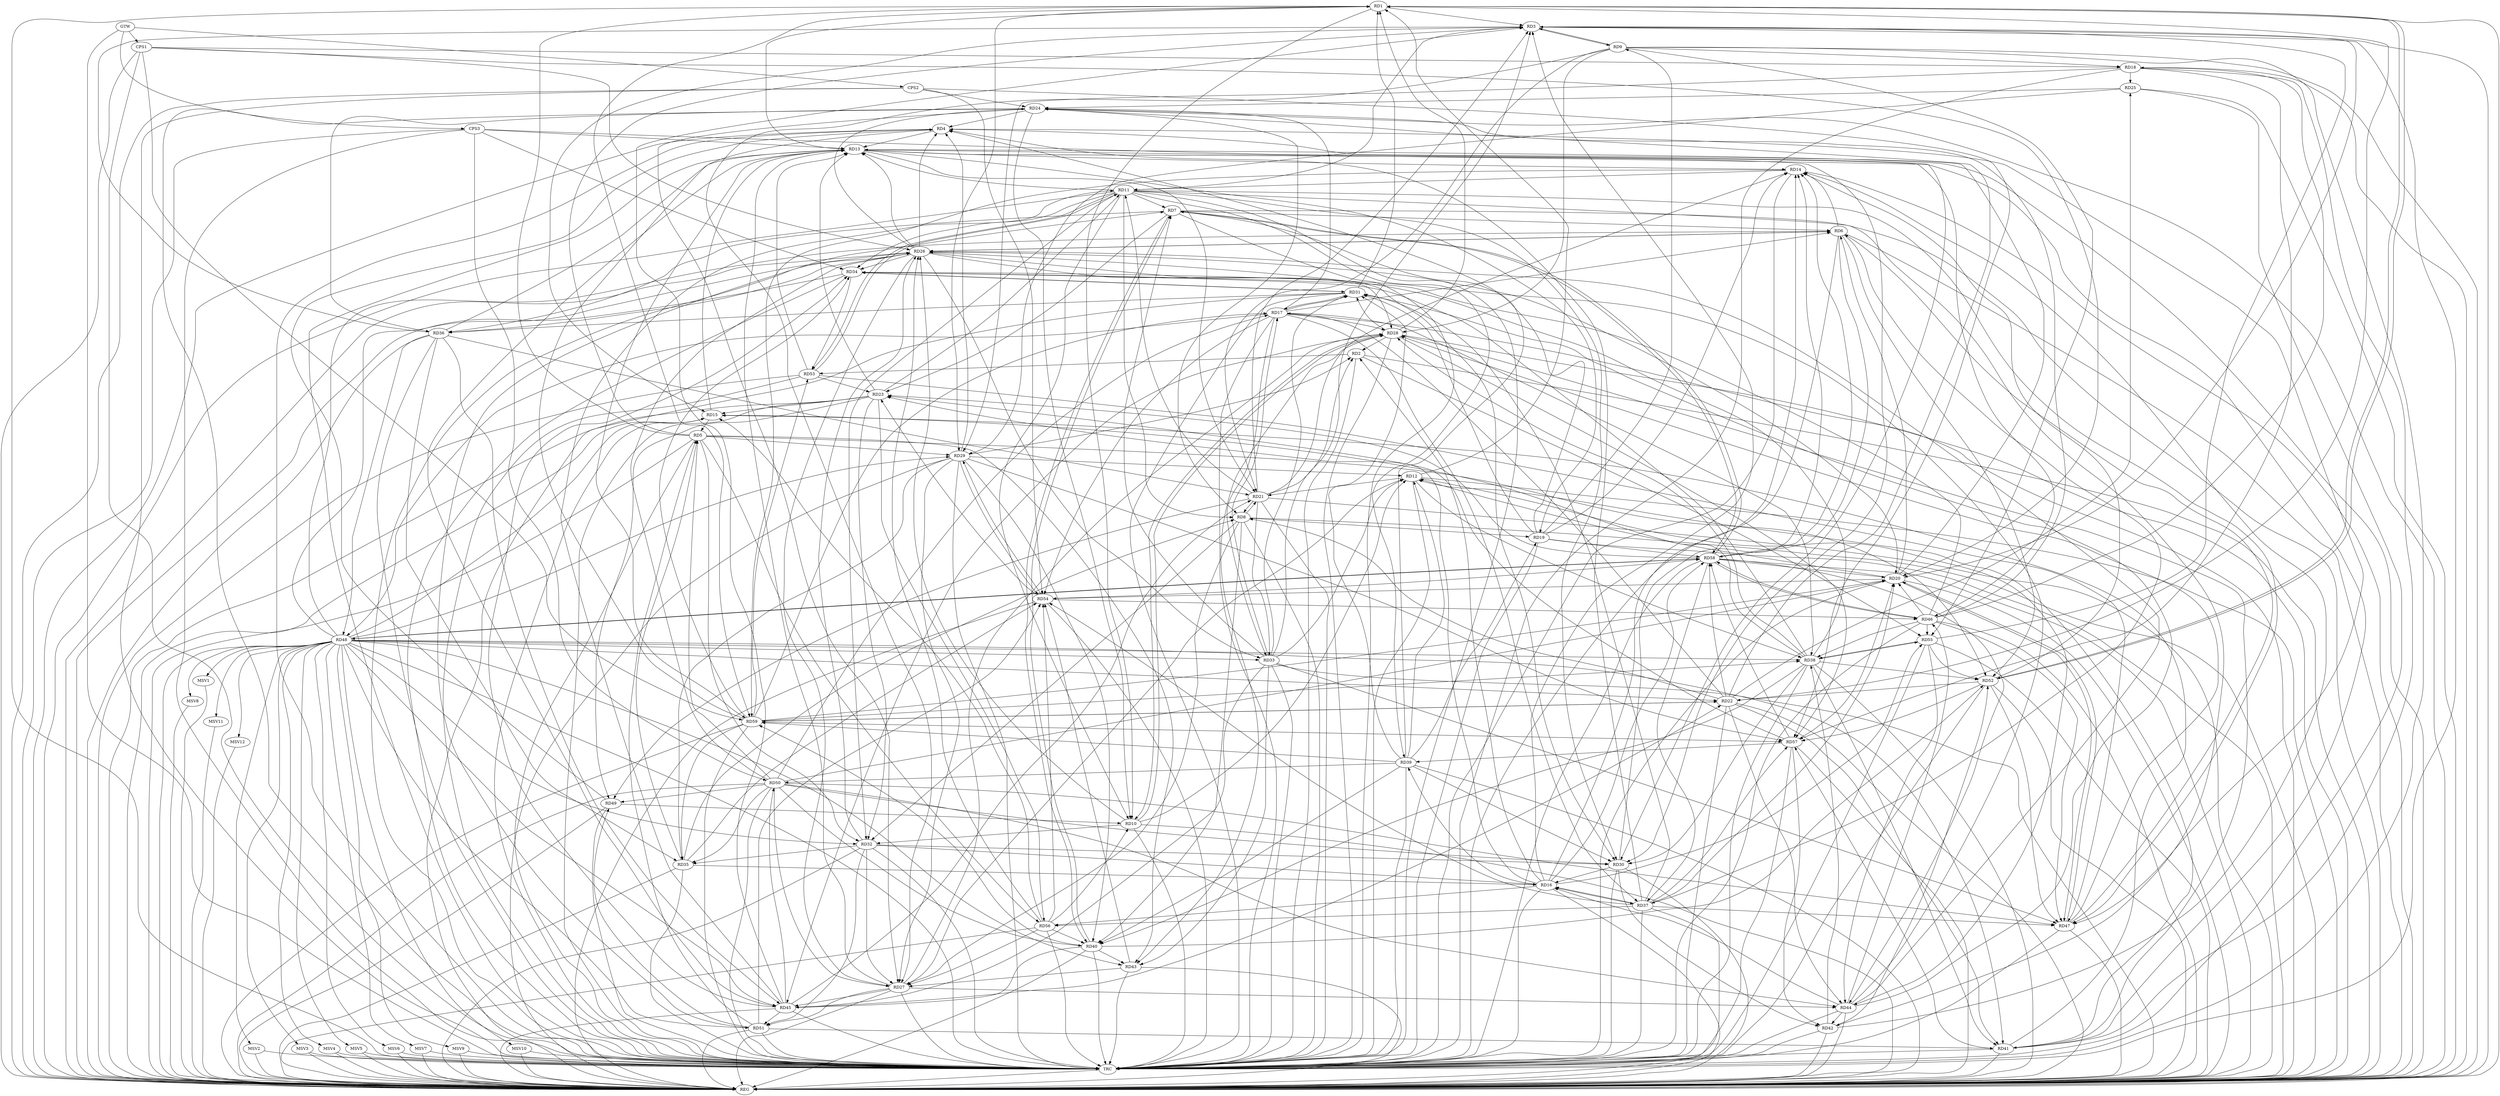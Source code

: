 strict digraph G {
  RD1 [ label="RD1" ];
  RD2 [ label="RD2" ];
  RD3 [ label="RD3" ];
  RD4 [ label="RD4" ];
  RD5 [ label="RD5" ];
  RD6 [ label="RD6" ];
  RD7 [ label="RD7" ];
  RD8 [ label="RD8" ];
  RD9 [ label="RD9" ];
  RD10 [ label="RD10" ];
  RD11 [ label="RD11" ];
  RD12 [ label="RD12" ];
  RD13 [ label="RD13" ];
  RD14 [ label="RD14" ];
  RD15 [ label="RD15" ];
  RD16 [ label="RD16" ];
  RD17 [ label="RD17" ];
  RD18 [ label="RD18" ];
  RD19 [ label="RD19" ];
  RD20 [ label="RD20" ];
  RD21 [ label="RD21" ];
  RD22 [ label="RD22" ];
  RD23 [ label="RD23" ];
  RD24 [ label="RD24" ];
  RD25 [ label="RD25" ];
  RD26 [ label="RD26" ];
  RD27 [ label="RD27" ];
  RD28 [ label="RD28" ];
  RD29 [ label="RD29" ];
  RD30 [ label="RD30" ];
  RD31 [ label="RD31" ];
  RD32 [ label="RD32" ];
  RD33 [ label="RD33" ];
  RD34 [ label="RD34" ];
  RD35 [ label="RD35" ];
  RD36 [ label="RD36" ];
  RD37 [ label="RD37" ];
  RD38 [ label="RD38" ];
  RD39 [ label="RD39" ];
  RD40 [ label="RD40" ];
  RD41 [ label="RD41" ];
  RD42 [ label="RD42" ];
  RD43 [ label="RD43" ];
  RD44 [ label="RD44" ];
  RD45 [ label="RD45" ];
  RD46 [ label="RD46" ];
  RD47 [ label="RD47" ];
  RD48 [ label="RD48" ];
  RD49 [ label="RD49" ];
  RD50 [ label="RD50" ];
  RD51 [ label="RD51" ];
  RD52 [ label="RD52" ];
  RD53 [ label="RD53" ];
  RD54 [ label="RD54" ];
  RD55 [ label="RD55" ];
  RD56 [ label="RD56" ];
  RD57 [ label="RD57" ];
  RD58 [ label="RD58" ];
  RD59 [ label="RD59" ];
  CPS1 [ label="CPS1" ];
  CPS2 [ label="CPS2" ];
  CPS3 [ label="CPS3" ];
  GTW [ label="GTW" ];
  REG [ label="REG" ];
  TRC [ label="TRC" ];
  MSV1 [ label="MSV1" ];
  MSV2 [ label="MSV2" ];
  MSV3 [ label="MSV3" ];
  MSV4 [ label="MSV4" ];
  MSV5 [ label="MSV5" ];
  MSV6 [ label="MSV6" ];
  MSV7 [ label="MSV7" ];
  MSV8 [ label="MSV8" ];
  MSV9 [ label="MSV9" ];
  MSV10 [ label="MSV10" ];
  MSV11 [ label="MSV11" ];
  MSV12 [ label="MSV12" ];
  RD1 -> RD3;
  RD5 -> RD1;
  RD1 -> RD10;
  RD12 -> RD1;
  RD13 -> RD1;
  RD22 -> RD1;
  RD28 -> RD1;
  RD1 -> RD29;
  RD31 -> RD1;
  RD1 -> RD52;
  RD52 -> RD1;
  RD1 -> RD59;
  RD16 -> RD2;
  RD21 -> RD2;
  RD28 -> RD2;
  RD29 -> RD2;
  RD2 -> RD53;
  RD2 -> RD55;
  RD5 -> RD3;
  RD3 -> RD9;
  RD9 -> RD3;
  RD3 -> RD11;
  RD3 -> RD15;
  RD16 -> RD3;
  RD3 -> RD20;
  RD21 -> RD3;
  RD33 -> RD3;
  RD36 -> RD3;
  RD45 -> RD3;
  RD55 -> RD3;
  RD4 -> RD13;
  RD20 -> RD4;
  RD24 -> RD4;
  RD26 -> RD4;
  RD29 -> RD4;
  RD37 -> RD4;
  RD39 -> RD4;
  RD4 -> RD47;
  RD49 -> RD4;
  RD59 -> RD4;
  RD15 -> RD5;
  RD5 -> RD29;
  RD5 -> RD32;
  RD35 -> RD5;
  RD5 -> RD43;
  RD50 -> RD5;
  RD51 -> RD5;
  RD5 -> RD52;
  RD5 -> RD56;
  RD7 -> RD6;
  RD6 -> RD14;
  RD17 -> RD6;
  RD20 -> RD6;
  RD6 -> RD26;
  RD26 -> RD6;
  RD6 -> RD37;
  RD47 -> RD6;
  RD48 -> RD6;
  RD6 -> RD52;
  RD6 -> RD58;
  RD11 -> RD7;
  RD19 -> RD7;
  RD7 -> RD23;
  RD33 -> RD7;
  RD7 -> RD36;
  RD7 -> RD40;
  RD40 -> RD7;
  RD51 -> RD7;
  RD7 -> RD58;
  RD58 -> RD7;
  RD11 -> RD8;
  RD8 -> RD19;
  RD8 -> RD21;
  RD21 -> RD8;
  RD22 -> RD8;
  RD24 -> RD8;
  RD8 -> RD27;
  RD8 -> RD32;
  RD35 -> RD8;
  RD8 -> RD40;
  RD9 -> RD18;
  RD19 -> RD9;
  RD9 -> RD21;
  RD9 -> RD27;
  RD9 -> RD28;
  RD9 -> RD55;
  RD11 -> RD10;
  RD10 -> RD12;
  RD24 -> RD10;
  RD10 -> RD26;
  RD10 -> RD28;
  RD28 -> RD10;
  RD10 -> RD32;
  RD49 -> RD10;
  RD56 -> RD10;
  RD11 -> RD13;
  RD14 -> RD11;
  RD21 -> RD11;
  RD23 -> RD11;
  RD11 -> RD30;
  RD11 -> RD32;
  RD11 -> RD34;
  RD11 -> RD39;
  RD11 -> RD42;
  RD45 -> RD11;
  RD11 -> RD47;
  RD11 -> RD53;
  RD53 -> RD11;
  RD20 -> RD12;
  RD12 -> RD21;
  RD27 -> RD12;
  RD29 -> RD12;
  RD33 -> RD12;
  RD12 -> RD38;
  RD39 -> RD12;
  RD41 -> RD12;
  RD12 -> RD44;
  RD13 -> RD14;
  RD15 -> RD13;
  RD13 -> RD19;
  RD13 -> RD21;
  RD23 -> RD13;
  RD26 -> RD13;
  RD27 -> RD13;
  RD13 -> RD30;
  RD36 -> RD13;
  RD41 -> RD13;
  RD13 -> RD45;
  RD13 -> RD46;
  RD53 -> RD13;
  RD13 -> RD59;
  RD16 -> RD14;
  RD19 -> RD14;
  RD21 -> RD14;
  RD30 -> RD14;
  RD42 -> RD14;
  RD52 -> RD14;
  RD58 -> RD14;
  RD14 -> RD59;
  RD23 -> RD15;
  RD38 -> RD15;
  RD41 -> RD15;
  RD48 -> RD15;
  RD56 -> RD15;
  RD16 -> RD23;
  RD30 -> RD16;
  RD32 -> RD16;
  RD35 -> RD16;
  RD16 -> RD37;
  RD37 -> RD16;
  RD16 -> RD39;
  RD44 -> RD16;
  RD16 -> RD55;
  RD16 -> RD56;
  RD16 -> RD58;
  RD22 -> RD17;
  RD17 -> RD24;
  RD17 -> RD28;
  RD17 -> RD31;
  RD31 -> RD17;
  RD17 -> RD33;
  RD33 -> RD17;
  RD17 -> RD37;
  RD17 -> RD38;
  RD17 -> RD48;
  RD50 -> RD17;
  RD17 -> RD54;
  RD59 -> RD17;
  RD18 -> RD25;
  RD18 -> RD29;
  RD18 -> RD41;
  RD46 -> RD18;
  RD18 -> RD57;
  RD19 -> RD31;
  RD39 -> RD19;
  RD19 -> RD58;
  RD26 -> RD20;
  RD37 -> RD20;
  RD46 -> RD20;
  RD20 -> RD47;
  RD47 -> RD20;
  RD50 -> RD20;
  RD20 -> RD54;
  RD57 -> RD20;
  RD58 -> RD20;
  RD59 -> RD20;
  RD21 -> RD33;
  RD36 -> RD21;
  RD45 -> RD21;
  RD21 -> RD49;
  RD22 -> RD24;
  RD22 -> RD25;
  RD22 -> RD41;
  RD22 -> RD44;
  RD45 -> RD22;
  RD48 -> RD22;
  RD52 -> RD22;
  RD22 -> RD58;
  RD22 -> RD59;
  RD59 -> RD22;
  RD23 -> RD32;
  RD23 -> RD49;
  RD53 -> RD23;
  RD54 -> RD23;
  RD23 -> RD56;
  RD57 -> RD23;
  RD58 -> RD23;
  RD25 -> RD24;
  RD26 -> RD24;
  RD24 -> RD27;
  RD24 -> RD36;
  RD46 -> RD24;
  RD25 -> RD29;
  RD26 -> RD27;
  RD26 -> RD28;
  RD26 -> RD30;
  RD32 -> RD26;
  RD26 -> RD33;
  RD26 -> RD34;
  RD36 -> RD26;
  RD38 -> RD26;
  RD44 -> RD26;
  RD48 -> RD26;
  RD50 -> RD26;
  RD56 -> RD26;
  RD27 -> RD28;
  RD29 -> RD27;
  RD32 -> RD27;
  RD43 -> RD27;
  RD27 -> RD44;
  RD27 -> RD45;
  RD50 -> RD27;
  RD27 -> RD51;
  RD56 -> RD27;
  RD28 -> RD31;
  RD38 -> RD28;
  RD41 -> RD28;
  RD28 -> RD43;
  RD28 -> RD45;
  RD47 -> RD28;
  RD28 -> RD57;
  RD29 -> RD35;
  RD29 -> RD40;
  RD48 -> RD29;
  RD29 -> RD54;
  RD54 -> RD29;
  RD29 -> RD57;
  RD32 -> RD30;
  RD38 -> RD30;
  RD39 -> RD30;
  RD30 -> RD42;
  RD50 -> RD30;
  RD33 -> RD31;
  RD31 -> RD34;
  RD34 -> RD31;
  RD31 -> RD36;
  RD37 -> RD31;
  RD39 -> RD31;
  RD44 -> RD31;
  RD32 -> RD35;
  RD48 -> RD32;
  RD32 -> RD51;
  RD33 -> RD43;
  RD33 -> RD45;
  RD33 -> RD47;
  RD48 -> RD33;
  RD38 -> RD34;
  RD44 -> RD34;
  RD45 -> RD34;
  RD46 -> RD34;
  RD34 -> RD53;
  RD59 -> RD34;
  RD36 -> RD35;
  RD50 -> RD35;
  RD35 -> RD54;
  RD59 -> RD35;
  RD36 -> RD45;
  RD36 -> RD48;
  RD37 -> RD47;
  RD37 -> RD54;
  RD37 -> RD56;
  RD37 -> RD57;
  RD58 -> RD37;
  RD38 -> RD40;
  RD38 -> RD41;
  RD42 -> RD38;
  RD46 -> RD38;
  RD48 -> RD38;
  RD38 -> RD52;
  RD38 -> RD55;
  RD55 -> RD38;
  RD59 -> RD38;
  RD39 -> RD40;
  RD39 -> RD50;
  RD57 -> RD39;
  RD39 -> RD59;
  RD40 -> RD43;
  RD40 -> RD45;
  RD50 -> RD40;
  RD40 -> RD52;
  RD56 -> RD40;
  RD40 -> RD59;
  RD48 -> RD41;
  RD51 -> RD41;
  RD41 -> RD57;
  RD44 -> RD42;
  RD42 -> RD52;
  RD57 -> RD42;
  RD48 -> RD43;
  RD43 -> RD54;
  RD44 -> RD46;
  RD50 -> RD44;
  RD55 -> RD44;
  RD58 -> RD44;
  RD48 -> RD45;
  RD45 -> RD50;
  RD45 -> RD51;
  RD46 -> RD47;
  RD54 -> RD46;
  RD46 -> RD55;
  RD46 -> RD58;
  RD58 -> RD46;
  RD50 -> RD47;
  RD52 -> RD47;
  RD53 -> RD47;
  RD48 -> RD51;
  RD48 -> RD58;
  RD58 -> RD48;
  RD50 -> RD49;
  RD51 -> RD49;
  RD51 -> RD54;
  RD55 -> RD52;
  RD52 -> RD57;
  RD59 -> RD53;
  RD56 -> RD54;
  RD54 -> RD58;
  RD57 -> RD58;
  RD59 -> RD57;
  CPS1 -> RD26;
  CPS1 -> RD20;
  CPS1 -> RD59;
  CPS1 -> RD18;
  CPS2 -> RD24;
  CPS2 -> RD57;
  CPS2 -> RD54;
  CPS3 -> RD34;
  CPS3 -> RD13;
  CPS3 -> RD30;
  CPS3 -> RD50;
  GTW -> CPS1;
  GTW -> CPS2;
  GTW -> CPS3;
  RD1 -> REG;
  RD2 -> REG;
  RD3 -> REG;
  RD4 -> REG;
  RD5 -> REG;
  RD6 -> REG;
  RD7 -> REG;
  RD8 -> REG;
  RD9 -> REG;
  RD10 -> REG;
  RD11 -> REG;
  RD12 -> REG;
  RD13 -> REG;
  RD14 -> REG;
  RD15 -> REG;
  RD16 -> REG;
  RD17 -> REG;
  RD18 -> REG;
  RD19 -> REG;
  RD20 -> REG;
  RD21 -> REG;
  RD22 -> REG;
  RD23 -> REG;
  RD24 -> REG;
  RD25 -> REG;
  RD26 -> REG;
  RD27 -> REG;
  RD28 -> REG;
  RD29 -> REG;
  RD30 -> REG;
  RD31 -> REG;
  RD32 -> REG;
  RD33 -> REG;
  RD34 -> REG;
  RD35 -> REG;
  RD36 -> REG;
  RD37 -> REG;
  RD38 -> REG;
  RD39 -> REG;
  RD40 -> REG;
  RD41 -> REG;
  RD42 -> REG;
  RD43 -> REG;
  RD44 -> REG;
  RD45 -> REG;
  RD46 -> REG;
  RD47 -> REG;
  RD48 -> REG;
  RD49 -> REG;
  RD50 -> REG;
  RD51 -> REG;
  RD52 -> REG;
  RD53 -> REG;
  RD54 -> REG;
  RD55 -> REG;
  RD56 -> REG;
  RD57 -> REG;
  RD58 -> REG;
  RD59 -> REG;
  CPS1 -> REG;
  CPS2 -> REG;
  CPS3 -> REG;
  RD1 -> TRC;
  RD2 -> TRC;
  RD3 -> TRC;
  RD4 -> TRC;
  RD5 -> TRC;
  RD6 -> TRC;
  RD7 -> TRC;
  RD8 -> TRC;
  RD9 -> TRC;
  RD10 -> TRC;
  RD11 -> TRC;
  RD12 -> TRC;
  RD13 -> TRC;
  RD14 -> TRC;
  RD15 -> TRC;
  RD16 -> TRC;
  RD17 -> TRC;
  RD18 -> TRC;
  RD19 -> TRC;
  RD20 -> TRC;
  RD21 -> TRC;
  RD22 -> TRC;
  RD23 -> TRC;
  RD24 -> TRC;
  RD25 -> TRC;
  RD26 -> TRC;
  RD27 -> TRC;
  RD28 -> TRC;
  RD29 -> TRC;
  RD30 -> TRC;
  RD31 -> TRC;
  RD32 -> TRC;
  RD33 -> TRC;
  RD34 -> TRC;
  RD35 -> TRC;
  RD36 -> TRC;
  RD37 -> TRC;
  RD38 -> TRC;
  RD39 -> TRC;
  RD40 -> TRC;
  RD41 -> TRC;
  RD42 -> TRC;
  RD43 -> TRC;
  RD44 -> TRC;
  RD45 -> TRC;
  RD46 -> TRC;
  RD47 -> TRC;
  RD48 -> TRC;
  RD49 -> TRC;
  RD50 -> TRC;
  RD51 -> TRC;
  RD52 -> TRC;
  RD53 -> TRC;
  RD54 -> TRC;
  RD55 -> TRC;
  RD56 -> TRC;
  RD57 -> TRC;
  RD58 -> TRC;
  RD59 -> TRC;
  CPS1 -> TRC;
  CPS2 -> TRC;
  CPS3 -> TRC;
  GTW -> TRC;
  TRC -> REG;
  RD48 -> MSV1;
  RD48 -> MSV2;
  RD48 -> MSV3;
  RD48 -> MSV4;
  RD48 -> MSV5;
  RD48 -> MSV6;
  RD48 -> MSV7;
  RD48 -> MSV8;
  RD48 -> MSV9;
  MSV1 -> REG;
  MSV2 -> REG;
  MSV2 -> TRC;
  MSV3 -> REG;
  MSV3 -> TRC;
  MSV4 -> REG;
  MSV4 -> TRC;
  MSV5 -> REG;
  MSV5 -> TRC;
  MSV6 -> REG;
  MSV6 -> TRC;
  MSV7 -> REG;
  MSV7 -> TRC;
  MSV8 -> REG;
  MSV9 -> REG;
  MSV9 -> TRC;
  RD48 -> MSV10;
  RD48 -> MSV11;
  MSV10 -> REG;
  MSV10 -> TRC;
  MSV11 -> REG;
  RD48 -> MSV12;
  MSV12 -> REG;
}

